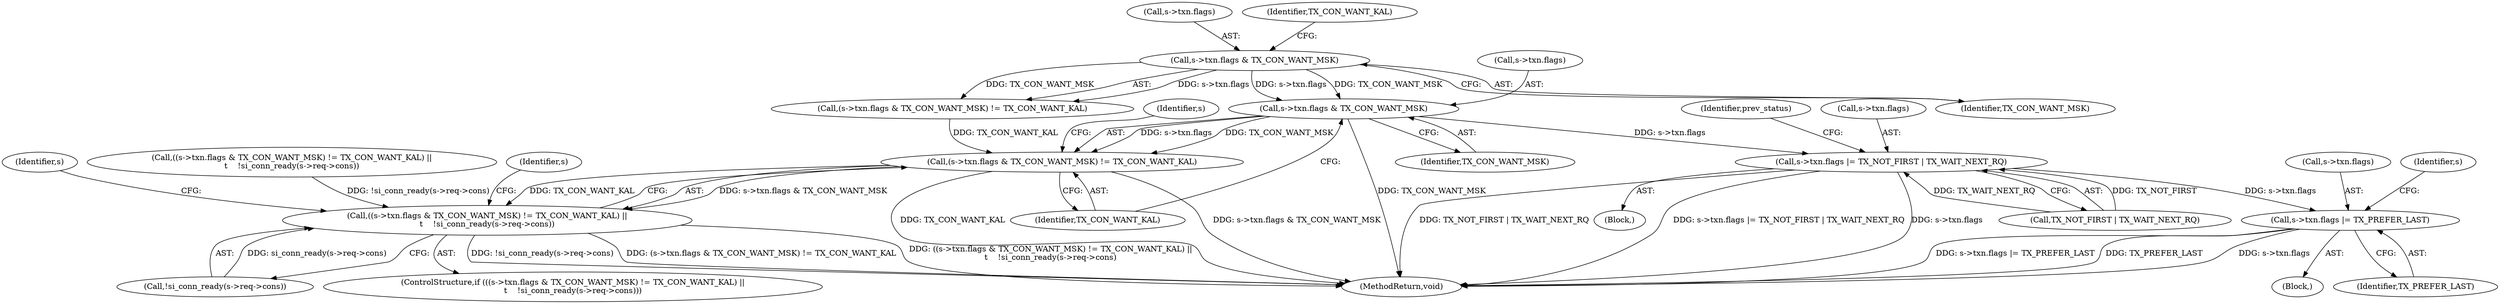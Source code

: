 digraph "0_haproxy_b4d05093bc89f71377230228007e69a1434c1a0c@pointer" {
"1000572" [label="(Call,s->txn.flags & TX_CON_WANT_MSK)"];
"1000130" [label="(Call,s->txn.flags & TX_CON_WANT_MSK)"];
"1000571" [label="(Call,(s->txn.flags & TX_CON_WANT_MSK) != TX_CON_WANT_KAL)"];
"1000570" [label="(Call,((s->txn.flags & TX_CON_WANT_MSK) != TX_CON_WANT_KAL) ||\n\t    !si_conn_ready(s->req->cons))"];
"1000732" [label="(Call,s->txn.flags |= TX_NOT_FIRST | TX_WAIT_NEXT_RQ)"];
"1000750" [label="(Call,s->txn.flags |= TX_PREFER_LAST)"];
"1000578" [label="(Identifier,TX_CON_WANT_MSK)"];
"1000738" [label="(Call,TX_NOT_FIRST | TX_WAIT_NEXT_RQ)"];
"1000750" [label="(Call,s->txn.flags |= TX_PREFER_LAST)"];
"1000570" [label="(Call,((s->txn.flags & TX_CON_WANT_MSK) != TX_CON_WANT_KAL) ||\n\t    !si_conn_ready(s->req->cons))"];
"1000118" [label="(Block,)"];
"1000136" [label="(Identifier,TX_CON_WANT_MSK)"];
"1000744" [label="(Identifier,prev_status)"];
"1000129" [label="(Call,(s->txn.flags & TX_CON_WANT_MSK) != TX_CON_WANT_KAL)"];
"1000572" [label="(Call,s->txn.flags & TX_CON_WANT_MSK)"];
"1000591" [label="(Identifier,s)"];
"1000598" [label="(Identifier,s)"];
"1000756" [label="(Identifier,TX_PREFER_LAST)"];
"1000903" [label="(MethodReturn,void)"];
"1000749" [label="(Block,)"];
"1000571" [label="(Call,(s->txn.flags & TX_CON_WANT_MSK) != TX_CON_WANT_KAL)"];
"1000733" [label="(Call,s->txn.flags)"];
"1000131" [label="(Call,s->txn.flags)"];
"1000580" [label="(Call,!si_conn_ready(s->req->cons))"];
"1000573" [label="(Call,s->txn.flags)"];
"1000128" [label="(Call,((s->txn.flags & TX_CON_WANT_MSK) != TX_CON_WANT_KAL) ||\n\t    !si_conn_ready(s->req->cons))"];
"1000751" [label="(Call,s->txn.flags)"];
"1000732" [label="(Call,s->txn.flags |= TX_NOT_FIRST | TX_WAIT_NEXT_RQ)"];
"1000137" [label="(Identifier,TX_CON_WANT_KAL)"];
"1000130" [label="(Call,s->txn.flags & TX_CON_WANT_MSK)"];
"1000761" [label="(Identifier,s)"];
"1000569" [label="(ControlStructure,if (((s->txn.flags & TX_CON_WANT_MSK) != TX_CON_WANT_KAL) ||\n\t    !si_conn_ready(s->req->cons)))"];
"1000584" [label="(Identifier,s)"];
"1000579" [label="(Identifier,TX_CON_WANT_KAL)"];
"1000572" -> "1000571"  [label="AST: "];
"1000572" -> "1000578"  [label="CFG: "];
"1000573" -> "1000572"  [label="AST: "];
"1000578" -> "1000572"  [label="AST: "];
"1000579" -> "1000572"  [label="CFG: "];
"1000572" -> "1000903"  [label="DDG: TX_CON_WANT_MSK"];
"1000572" -> "1000571"  [label="DDG: s->txn.flags"];
"1000572" -> "1000571"  [label="DDG: TX_CON_WANT_MSK"];
"1000130" -> "1000572"  [label="DDG: s->txn.flags"];
"1000130" -> "1000572"  [label="DDG: TX_CON_WANT_MSK"];
"1000572" -> "1000732"  [label="DDG: s->txn.flags"];
"1000130" -> "1000129"  [label="AST: "];
"1000130" -> "1000136"  [label="CFG: "];
"1000131" -> "1000130"  [label="AST: "];
"1000136" -> "1000130"  [label="AST: "];
"1000137" -> "1000130"  [label="CFG: "];
"1000130" -> "1000129"  [label="DDG: s->txn.flags"];
"1000130" -> "1000129"  [label="DDG: TX_CON_WANT_MSK"];
"1000571" -> "1000570"  [label="AST: "];
"1000571" -> "1000579"  [label="CFG: "];
"1000579" -> "1000571"  [label="AST: "];
"1000584" -> "1000571"  [label="CFG: "];
"1000570" -> "1000571"  [label="CFG: "];
"1000571" -> "1000903"  [label="DDG: TX_CON_WANT_KAL"];
"1000571" -> "1000903"  [label="DDG: s->txn.flags & TX_CON_WANT_MSK"];
"1000571" -> "1000570"  [label="DDG: s->txn.flags & TX_CON_WANT_MSK"];
"1000571" -> "1000570"  [label="DDG: TX_CON_WANT_KAL"];
"1000129" -> "1000571"  [label="DDG: TX_CON_WANT_KAL"];
"1000570" -> "1000569"  [label="AST: "];
"1000570" -> "1000580"  [label="CFG: "];
"1000580" -> "1000570"  [label="AST: "];
"1000591" -> "1000570"  [label="CFG: "];
"1000598" -> "1000570"  [label="CFG: "];
"1000570" -> "1000903"  [label="DDG: !si_conn_ready(s->req->cons)"];
"1000570" -> "1000903"  [label="DDG: (s->txn.flags & TX_CON_WANT_MSK) != TX_CON_WANT_KAL"];
"1000570" -> "1000903"  [label="DDG: ((s->txn.flags & TX_CON_WANT_MSK) != TX_CON_WANT_KAL) ||\n\t    !si_conn_ready(s->req->cons)"];
"1000128" -> "1000570"  [label="DDG: !si_conn_ready(s->req->cons)"];
"1000580" -> "1000570"  [label="DDG: si_conn_ready(s->req->cons)"];
"1000732" -> "1000118"  [label="AST: "];
"1000732" -> "1000738"  [label="CFG: "];
"1000733" -> "1000732"  [label="AST: "];
"1000738" -> "1000732"  [label="AST: "];
"1000744" -> "1000732"  [label="CFG: "];
"1000732" -> "1000903"  [label="DDG: TX_NOT_FIRST | TX_WAIT_NEXT_RQ"];
"1000732" -> "1000903"  [label="DDG: s->txn.flags |= TX_NOT_FIRST | TX_WAIT_NEXT_RQ"];
"1000732" -> "1000903"  [label="DDG: s->txn.flags"];
"1000738" -> "1000732"  [label="DDG: TX_NOT_FIRST"];
"1000738" -> "1000732"  [label="DDG: TX_WAIT_NEXT_RQ"];
"1000732" -> "1000750"  [label="DDG: s->txn.flags"];
"1000750" -> "1000749"  [label="AST: "];
"1000750" -> "1000756"  [label="CFG: "];
"1000751" -> "1000750"  [label="AST: "];
"1000756" -> "1000750"  [label="AST: "];
"1000761" -> "1000750"  [label="CFG: "];
"1000750" -> "1000903"  [label="DDG: s->txn.flags"];
"1000750" -> "1000903"  [label="DDG: s->txn.flags |= TX_PREFER_LAST"];
"1000750" -> "1000903"  [label="DDG: TX_PREFER_LAST"];
}
